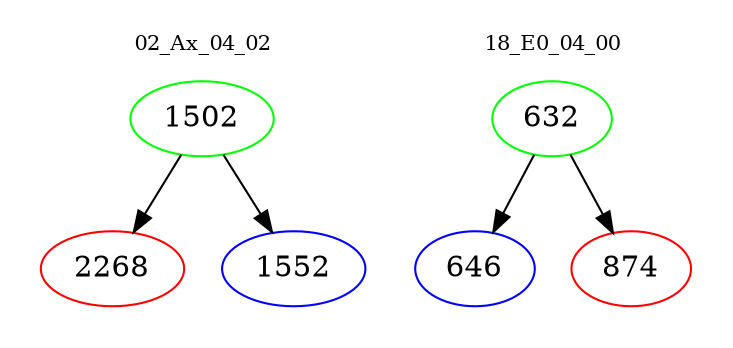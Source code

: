 digraph{
subgraph cluster_0 {
color = white
label = "02_Ax_04_02";
fontsize=10;
T0_1502 [label="1502", color="green"]
T0_1502 -> T0_2268 [color="black"]
T0_2268 [label="2268", color="red"]
T0_1502 -> T0_1552 [color="black"]
T0_1552 [label="1552", color="blue"]
}
subgraph cluster_1 {
color = white
label = "18_E0_04_00";
fontsize=10;
T1_632 [label="632", color="green"]
T1_632 -> T1_646 [color="black"]
T1_646 [label="646", color="blue"]
T1_632 -> T1_874 [color="black"]
T1_874 [label="874", color="red"]
}
}
